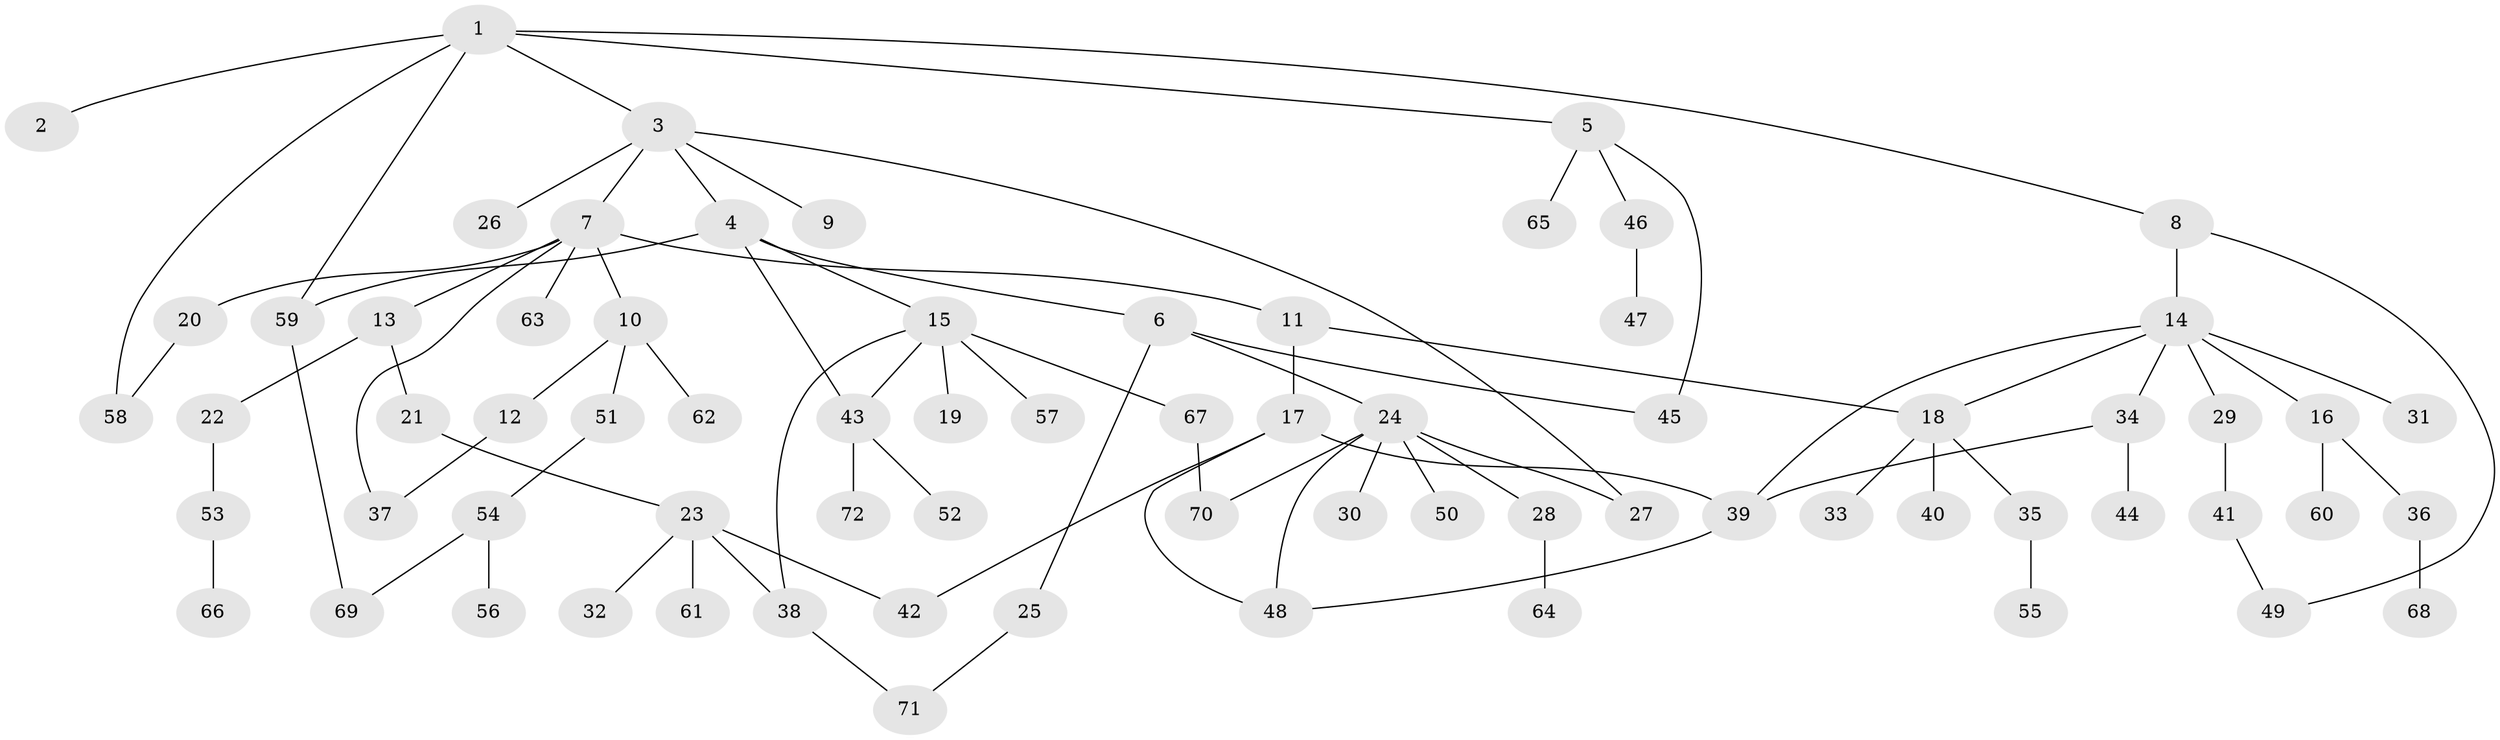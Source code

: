 // coarse degree distribution, {6: 0.08, 1: 0.34, 5: 0.06, 3: 0.14, 4: 0.1, 7: 0.02, 2: 0.26}
// Generated by graph-tools (version 1.1) at 2025/17/03/04/25 18:17:10]
// undirected, 72 vertices, 88 edges
graph export_dot {
graph [start="1"]
  node [color=gray90,style=filled];
  1;
  2;
  3;
  4;
  5;
  6;
  7;
  8;
  9;
  10;
  11;
  12;
  13;
  14;
  15;
  16;
  17;
  18;
  19;
  20;
  21;
  22;
  23;
  24;
  25;
  26;
  27;
  28;
  29;
  30;
  31;
  32;
  33;
  34;
  35;
  36;
  37;
  38;
  39;
  40;
  41;
  42;
  43;
  44;
  45;
  46;
  47;
  48;
  49;
  50;
  51;
  52;
  53;
  54;
  55;
  56;
  57;
  58;
  59;
  60;
  61;
  62;
  63;
  64;
  65;
  66;
  67;
  68;
  69;
  70;
  71;
  72;
  1 -- 2;
  1 -- 3;
  1 -- 5;
  1 -- 8;
  1 -- 58;
  1 -- 59;
  3 -- 4;
  3 -- 7;
  3 -- 9;
  3 -- 26;
  3 -- 27;
  4 -- 6;
  4 -- 15;
  4 -- 59;
  4 -- 43;
  5 -- 45;
  5 -- 46;
  5 -- 65;
  6 -- 24;
  6 -- 25;
  6 -- 45;
  7 -- 10;
  7 -- 11;
  7 -- 13;
  7 -- 20;
  7 -- 63;
  7 -- 37;
  8 -- 14;
  8 -- 49;
  10 -- 12;
  10 -- 51;
  10 -- 62;
  11 -- 17;
  11 -- 18;
  12 -- 37;
  13 -- 21;
  13 -- 22;
  14 -- 16;
  14 -- 29;
  14 -- 31;
  14 -- 34;
  14 -- 39;
  14 -- 18;
  15 -- 19;
  15 -- 43;
  15 -- 57;
  15 -- 67;
  15 -- 38;
  16 -- 36;
  16 -- 60;
  17 -- 42;
  17 -- 39;
  17 -- 48;
  18 -- 33;
  18 -- 35;
  18 -- 40;
  20 -- 58;
  21 -- 23;
  22 -- 53;
  23 -- 32;
  23 -- 38;
  23 -- 42;
  23 -- 61;
  24 -- 27;
  24 -- 28;
  24 -- 30;
  24 -- 48;
  24 -- 50;
  24 -- 70;
  25 -- 71;
  28 -- 64;
  29 -- 41;
  34 -- 44;
  34 -- 39;
  35 -- 55;
  36 -- 68;
  38 -- 71;
  39 -- 48;
  41 -- 49;
  43 -- 52;
  43 -- 72;
  46 -- 47;
  51 -- 54;
  53 -- 66;
  54 -- 56;
  54 -- 69;
  59 -- 69;
  67 -- 70;
}
